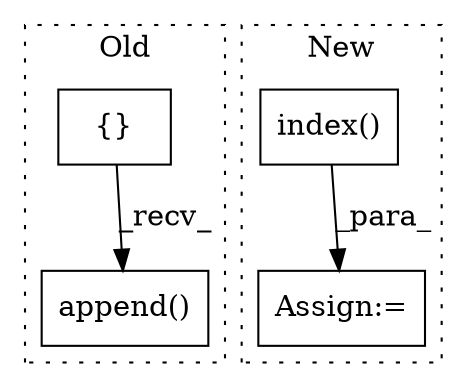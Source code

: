 digraph G {
subgraph cluster0 {
1 [label="append()" a="75" s="2228,2240" l="11,1" shape="box"];
4 [label="{}" a="59" s="2126,2126" l="2,1" shape="box"];
label = "Old";
style="dotted";
}
subgraph cluster1 {
2 [label="index()" a="75" s="2527,2549" l="16,1" shape="box"];
3 [label="Assign:=" a="68" s="2524" l="3" shape="box"];
label = "New";
style="dotted";
}
2 -> 3 [label="_para_"];
4 -> 1 [label="_recv_"];
}
